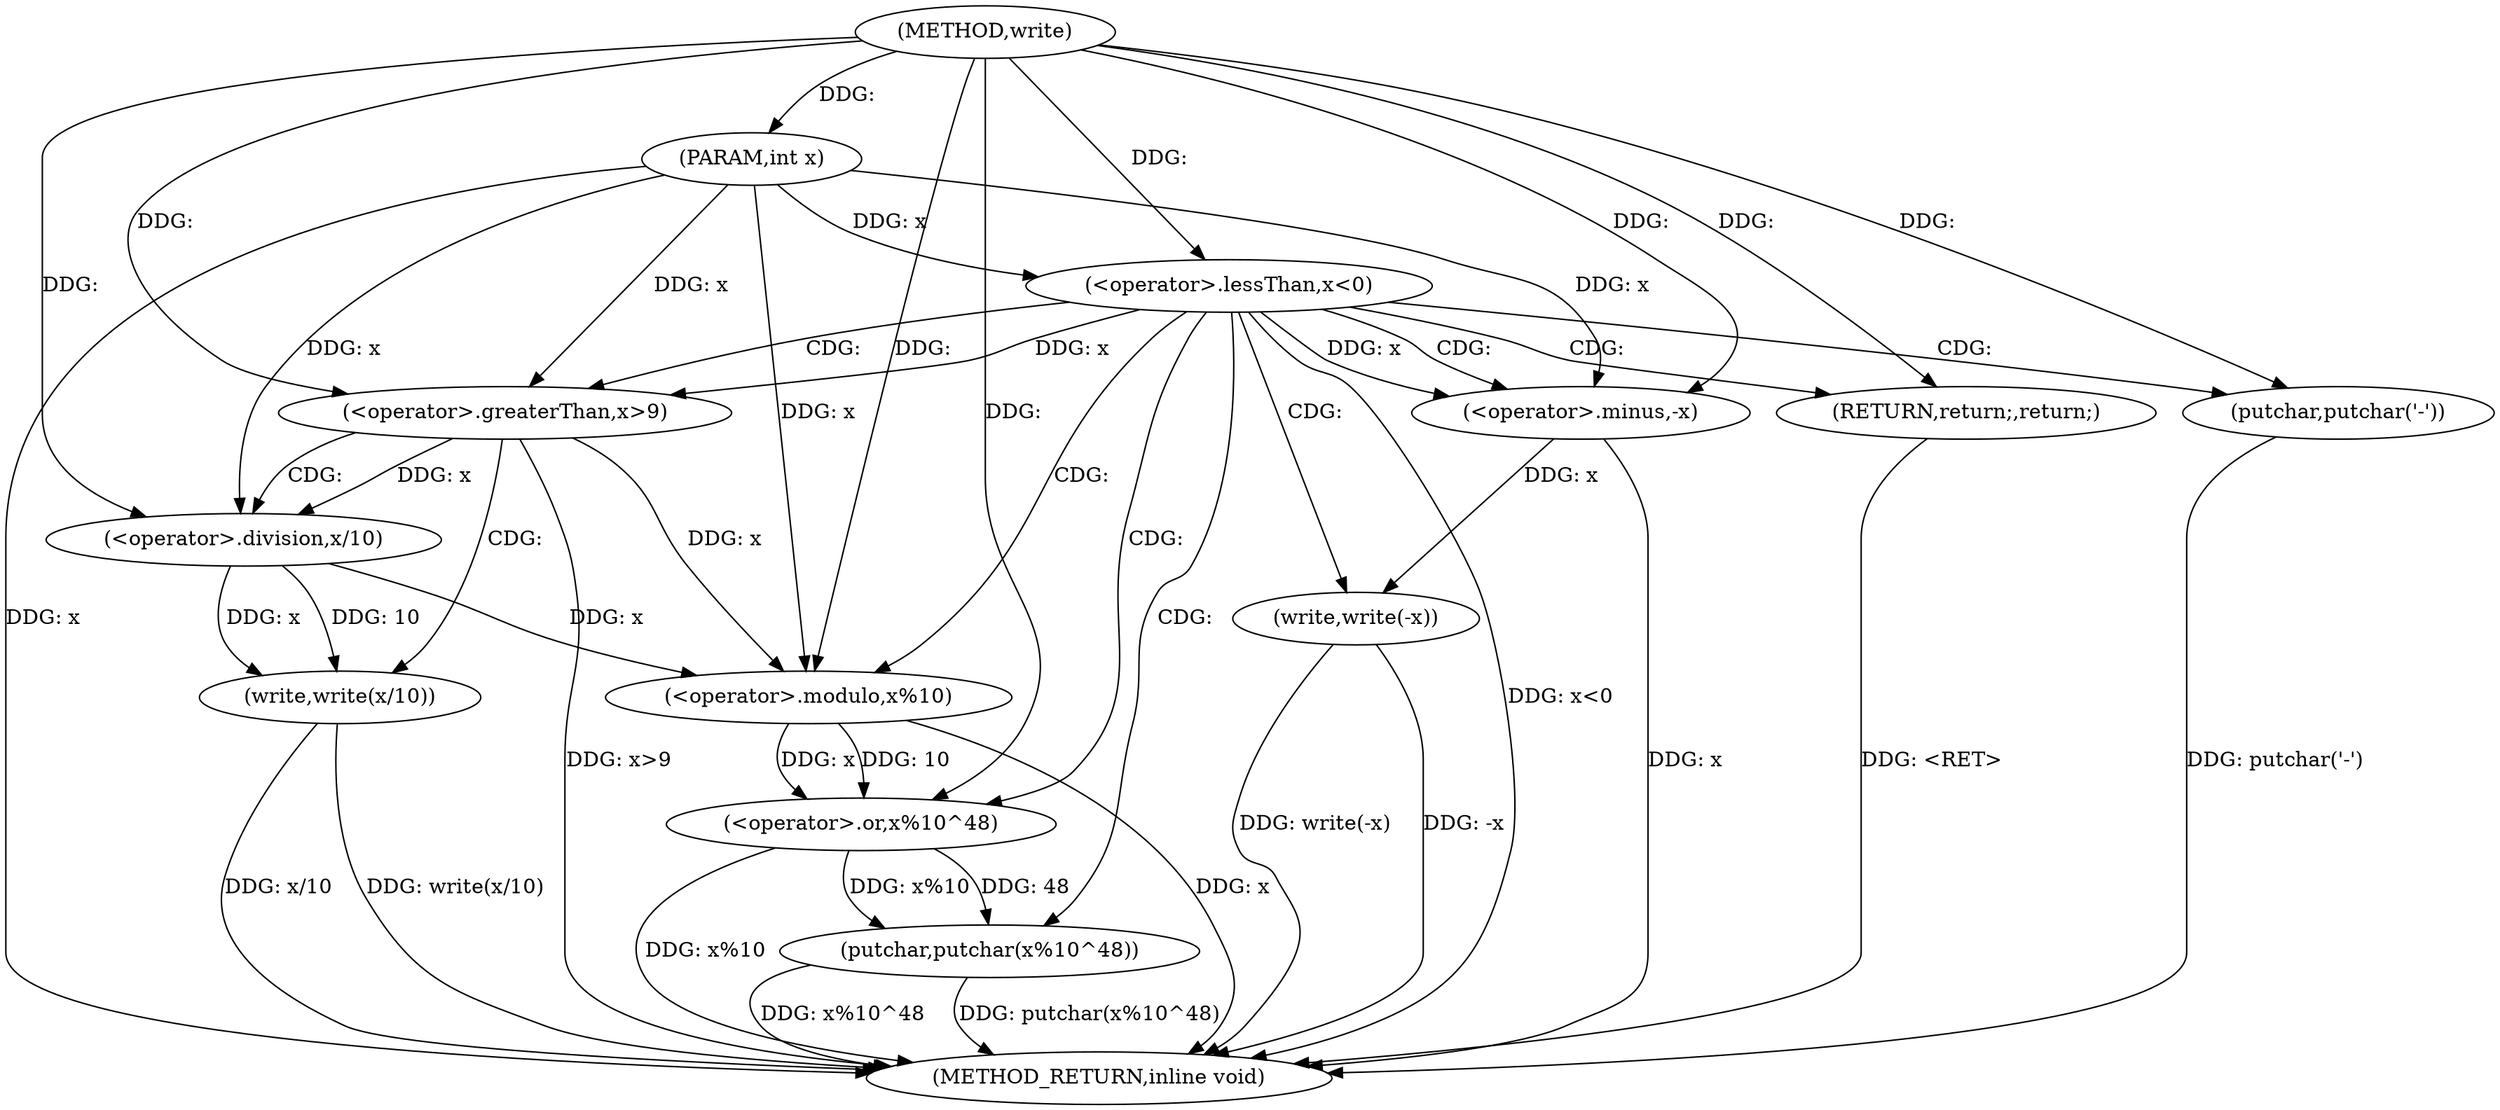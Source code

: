 digraph "write" {  
"1000155" [label = "(METHOD,write)" ]
"1000183" [label = "(METHOD_RETURN,inline void)" ]
"1000156" [label = "(PARAM,int x)" ]
"1000177" [label = "(putchar,putchar(x%10^48))" ]
"1000159" [label = "(<operator>.lessThan,x<0)" ]
"1000170" [label = "(<operator>.greaterThan,x>9)" ]
"1000173" [label = "(write,write(x/10))" ]
"1000163" [label = "(putchar,putchar('-'))" ]
"1000165" [label = "(write,write(-x))" ]
"1000168" [label = "(RETURN,return;,return;)" ]
"1000178" [label = "(<operator>.or,x%10^48)" ]
"1000174" [label = "(<operator>.division,x/10)" ]
"1000179" [label = "(<operator>.modulo,x%10)" ]
"1000166" [label = "(<operator>.minus,-x)" ]
  "1000168" -> "1000183"  [ label = "DDG: <RET>"] 
  "1000156" -> "1000183"  [ label = "DDG: x"] 
  "1000159" -> "1000183"  [ label = "DDG: x<0"] 
  "1000170" -> "1000183"  [ label = "DDG: x>9"] 
  "1000173" -> "1000183"  [ label = "DDG: x/10"] 
  "1000173" -> "1000183"  [ label = "DDG: write(x/10)"] 
  "1000179" -> "1000183"  [ label = "DDG: x"] 
  "1000178" -> "1000183"  [ label = "DDG: x%10"] 
  "1000177" -> "1000183"  [ label = "DDG: x%10^48"] 
  "1000177" -> "1000183"  [ label = "DDG: putchar(x%10^48)"] 
  "1000163" -> "1000183"  [ label = "DDG: putchar('-')"] 
  "1000166" -> "1000183"  [ label = "DDG: x"] 
  "1000165" -> "1000183"  [ label = "DDG: -x"] 
  "1000165" -> "1000183"  [ label = "DDG: write(-x)"] 
  "1000155" -> "1000156"  [ label = "DDG: "] 
  "1000178" -> "1000177"  [ label = "DDG: x%10"] 
  "1000178" -> "1000177"  [ label = "DDG: 48"] 
  "1000156" -> "1000159"  [ label = "DDG: x"] 
  "1000155" -> "1000159"  [ label = "DDG: "] 
  "1000155" -> "1000168"  [ label = "DDG: "] 
  "1000159" -> "1000170"  [ label = "DDG: x"] 
  "1000156" -> "1000170"  [ label = "DDG: x"] 
  "1000155" -> "1000170"  [ label = "DDG: "] 
  "1000174" -> "1000173"  [ label = "DDG: 10"] 
  "1000174" -> "1000173"  [ label = "DDG: x"] 
  "1000179" -> "1000178"  [ label = "DDG: x"] 
  "1000179" -> "1000178"  [ label = "DDG: 10"] 
  "1000155" -> "1000178"  [ label = "DDG: "] 
  "1000155" -> "1000163"  [ label = "DDG: "] 
  "1000166" -> "1000165"  [ label = "DDG: x"] 
  "1000170" -> "1000174"  [ label = "DDG: x"] 
  "1000156" -> "1000174"  [ label = "DDG: x"] 
  "1000155" -> "1000174"  [ label = "DDG: "] 
  "1000170" -> "1000179"  [ label = "DDG: x"] 
  "1000174" -> "1000179"  [ label = "DDG: x"] 
  "1000156" -> "1000179"  [ label = "DDG: x"] 
  "1000155" -> "1000179"  [ label = "DDG: "] 
  "1000159" -> "1000166"  [ label = "DDG: x"] 
  "1000156" -> "1000166"  [ label = "DDG: x"] 
  "1000155" -> "1000166"  [ label = "DDG: "] 
  "1000159" -> "1000163"  [ label = "CDG: "] 
  "1000159" -> "1000168"  [ label = "CDG: "] 
  "1000159" -> "1000170"  [ label = "CDG: "] 
  "1000159" -> "1000179"  [ label = "CDG: "] 
  "1000159" -> "1000178"  [ label = "CDG: "] 
  "1000159" -> "1000166"  [ label = "CDG: "] 
  "1000159" -> "1000177"  [ label = "CDG: "] 
  "1000159" -> "1000165"  [ label = "CDG: "] 
  "1000170" -> "1000174"  [ label = "CDG: "] 
  "1000170" -> "1000173"  [ label = "CDG: "] 
}
